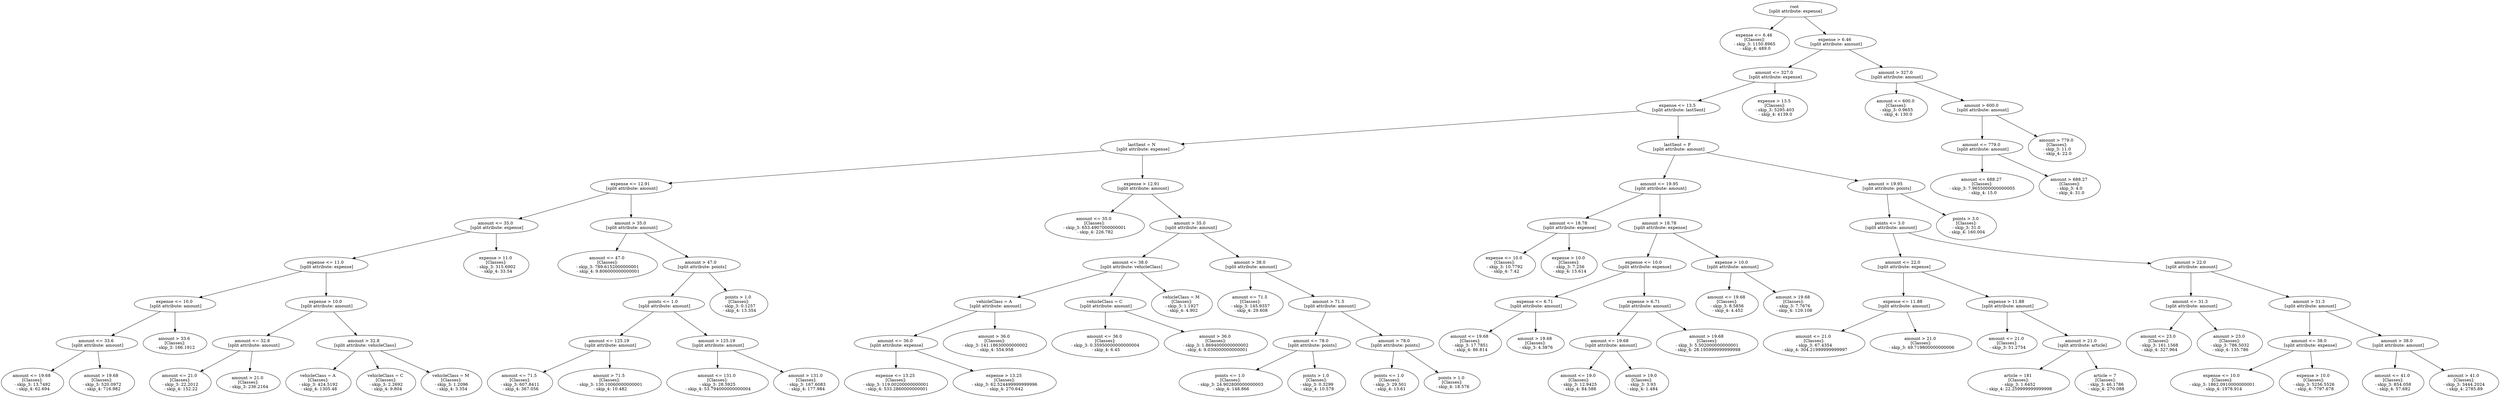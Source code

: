 // Road_Traffic_Fine_Management_Process-p_3-10
digraph "Road_Traffic_Fine_Management_Process-p_3-10" {
	"b1a2588a-57b8-43bb-b06b-5a12f43f2210" [label="root 
 [split attribute: expense]"]
	"407f1b3f-6cc0-47a8-b2f6-f3486c5fb41e" [label="expense <= 6.46 
 [Classes]: 
 - skip_3: 1150.8965 
 - skip_4: 489.0"]
	"b1a2588a-57b8-43bb-b06b-5a12f43f2210" -> "407f1b3f-6cc0-47a8-b2f6-f3486c5fb41e"
	"225818c1-c660-424c-ba60-d992446272d4" [label="expense > 6.46 
 [split attribute: amount]"]
	"b1a2588a-57b8-43bb-b06b-5a12f43f2210" -> "225818c1-c660-424c-ba60-d992446272d4"
	"9ec9b567-6261-4811-8c0b-fda47db2c863" [label="amount <= 327.0 
 [split attribute: expense]"]
	"225818c1-c660-424c-ba60-d992446272d4" -> "9ec9b567-6261-4811-8c0b-fda47db2c863"
	"d2e848a0-66bc-40eb-b3bf-7a425c346f67" [label="expense <= 13.5 
 [split attribute: lastSent]"]
	"9ec9b567-6261-4811-8c0b-fda47db2c863" -> "d2e848a0-66bc-40eb-b3bf-7a425c346f67"
	"b8787609-ddf1-48fe-97bf-50e4b508130d" [label="lastSent = N 
 [split attribute: expense]"]
	"d2e848a0-66bc-40eb-b3bf-7a425c346f67" -> "b8787609-ddf1-48fe-97bf-50e4b508130d"
	"de85f68e-8ee4-4a91-bc71-2b9a80437ac4" [label="expense <= 12.91 
 [split attribute: amount]"]
	"b8787609-ddf1-48fe-97bf-50e4b508130d" -> "de85f68e-8ee4-4a91-bc71-2b9a80437ac4"
	"83b48071-fcf5-4747-9f4d-088c8b776b70" [label="amount <= 35.0 
 [split attribute: expense]"]
	"de85f68e-8ee4-4a91-bc71-2b9a80437ac4" -> "83b48071-fcf5-4747-9f4d-088c8b776b70"
	"f65749aa-a139-4a97-8985-1e9a4fb787b9" [label="expense <= 11.0 
 [split attribute: expense]"]
	"83b48071-fcf5-4747-9f4d-088c8b776b70" -> "f65749aa-a139-4a97-8985-1e9a4fb787b9"
	"858de5de-d366-4432-8250-f81e0f53f187" [label="expense <= 10.0 
 [split attribute: amount]"]
	"f65749aa-a139-4a97-8985-1e9a4fb787b9" -> "858de5de-d366-4432-8250-f81e0f53f187"
	"61de3b3c-2bba-4990-bd99-27caf9c0466d" [label="amount <= 33.6 
 [split attribute: amount]"]
	"858de5de-d366-4432-8250-f81e0f53f187" -> "61de3b3c-2bba-4990-bd99-27caf9c0466d"
	"6264a2ef-8adb-4089-a012-13f316056ad7" [label="amount <= 19.68 
 [Classes]: 
 - skip_3: 13.7492 
 - skip_4: 62.694"]
	"61de3b3c-2bba-4990-bd99-27caf9c0466d" -> "6264a2ef-8adb-4089-a012-13f316056ad7"
	"c285fde9-17b6-451f-99e9-f55febb692a5" [label="amount > 19.68 
 [Classes]: 
 - skip_3: 520.0972 
 - skip_4: 716.982"]
	"61de3b3c-2bba-4990-bd99-27caf9c0466d" -> "c285fde9-17b6-451f-99e9-f55febb692a5"
	"53d60d81-0525-45ab-a1ec-e55b96203d52" [label="amount > 33.6 
 [Classes]: 
 - skip_3: 166.1912"]
	"858de5de-d366-4432-8250-f81e0f53f187" -> "53d60d81-0525-45ab-a1ec-e55b96203d52"
	"d2b514a0-c737-4090-afa6-e69094b1b4e1" [label="expense > 10.0 
 [split attribute: amount]"]
	"f65749aa-a139-4a97-8985-1e9a4fb787b9" -> "d2b514a0-c737-4090-afa6-e69094b1b4e1"
	"ab83dd88-cfe6-42a2-846c-e6627b4f13b9" [label="amount <= 32.8 
 [split attribute: amount]"]
	"d2b514a0-c737-4090-afa6-e69094b1b4e1" -> "ab83dd88-cfe6-42a2-846c-e6627b4f13b9"
	"4b0dc764-8d15-4eae-9994-ec06dbed2903" [label="amount <= 21.0 
 [Classes]: 
 - skip_3: 22.2012 
 - skip_4: 152.22"]
	"ab83dd88-cfe6-42a2-846c-e6627b4f13b9" -> "4b0dc764-8d15-4eae-9994-ec06dbed2903"
	"bafb0cb1-0d0f-4c92-9929-1fe7efafe320" [label="amount > 21.0 
 [Classes]: 
 - skip_3: 236.2164"]
	"ab83dd88-cfe6-42a2-846c-e6627b4f13b9" -> "bafb0cb1-0d0f-4c92-9929-1fe7efafe320"
	"44253834-8163-4e78-9e8e-9d54e9bebfaa" [label="amount > 32.8 
 [split attribute: vehicleClass]"]
	"d2b514a0-c737-4090-afa6-e69094b1b4e1" -> "44253834-8163-4e78-9e8e-9d54e9bebfaa"
	"2e654837-1368-4ce0-963b-69569d229f94" [label="vehicleClass = A 
 [Classes]: 
 - skip_3: 424.5192 
 - skip_4: 1305.48"]
	"44253834-8163-4e78-9e8e-9d54e9bebfaa" -> "2e654837-1368-4ce0-963b-69569d229f94"
	"c4e45b4e-c0c2-40f4-9a27-ff0656c8ad17" [label="vehicleClass = C 
 [Classes]: 
 - skip_3: 2.2692 
 - skip_4: 9.804"]
	"44253834-8163-4e78-9e8e-9d54e9bebfaa" -> "c4e45b4e-c0c2-40f4-9a27-ff0656c8ad17"
	"fc9effc1-880e-478c-9d82-e74cfe7de2ba" [label="vehicleClass = M 
 [Classes]: 
 - skip_3: 1.2096 
 - skip_4: 3.354"]
	"44253834-8163-4e78-9e8e-9d54e9bebfaa" -> "fc9effc1-880e-478c-9d82-e74cfe7de2ba"
	"9f56cd1a-215e-4f15-af16-499b81d830bb" [label="expense > 11.0 
 [Classes]: 
 - skip_3: 315.6902 
 - skip_4: 33.54"]
	"83b48071-fcf5-4747-9f4d-088c8b776b70" -> "9f56cd1a-215e-4f15-af16-499b81d830bb"
	"f635eb32-698b-435b-a468-46b260f73a67" [label="amount > 35.0 
 [split attribute: amount]"]
	"de85f68e-8ee4-4a91-bc71-2b9a80437ac4" -> "f635eb32-698b-435b-a468-46b260f73a67"
	"8afabe7c-7469-4c54-9e59-bbec6c8d3c12" [label="amount <= 47.0 
 [Classes]: 
 - skip_3: 789.6152000000001 
 - skip_4: 9.806000000000001"]
	"f635eb32-698b-435b-a468-46b260f73a67" -> "8afabe7c-7469-4c54-9e59-bbec6c8d3c12"
	"a69c1568-fe57-4c14-b821-f34b095f8432" [label="amount > 47.0 
 [split attribute: points]"]
	"f635eb32-698b-435b-a468-46b260f73a67" -> "a69c1568-fe57-4c14-b821-f34b095f8432"
	"16077d05-a333-4afc-9bdf-7c163f6be210" [label="points <= 1.0 
 [split attribute: amount]"]
	"a69c1568-fe57-4c14-b821-f34b095f8432" -> "16077d05-a333-4afc-9bdf-7c163f6be210"
	"8f289620-f0e7-46df-837c-0f059a4958f1" [label="amount <= 125.19 
 [split attribute: amount]"]
	"16077d05-a333-4afc-9bdf-7c163f6be210" -> "8f289620-f0e7-46df-837c-0f059a4958f1"
	"45de13c0-ce80-4a0e-b24d-1b889e895972" [label="amount <= 71.5 
 [Classes]: 
 - skip_3: 607.8411 
 - skip_4: 367.056"]
	"8f289620-f0e7-46df-837c-0f059a4958f1" -> "45de13c0-ce80-4a0e-b24d-1b889e895972"
	"6c44d42a-81c4-4cd9-b761-3293337f457c" [label="amount > 71.5 
 [Classes]: 
 - skip_3: 130.10060000000001 
 - skip_4: 10.482"]
	"8f289620-f0e7-46df-837c-0f059a4958f1" -> "6c44d42a-81c4-4cd9-b761-3293337f457c"
	"7e015e65-5b3e-49e1-b3e5-e4f7a1d01923" [label="amount > 125.19 
 [split attribute: amount]"]
	"16077d05-a333-4afc-9bdf-7c163f6be210" -> "7e015e65-5b3e-49e1-b3e5-e4f7a1d01923"
	"a1e876a3-5398-4503-8769-9c61afd07d90" [label="amount <= 131.0 
 [Classes]: 
 - skip_3: 28.5925 
 - skip_4: 53.794000000000004"]
	"7e015e65-5b3e-49e1-b3e5-e4f7a1d01923" -> "a1e876a3-5398-4503-8769-9c61afd07d90"
	"d679fd96-60c8-4aad-9dcc-b6d6b3f849d9" [label="amount > 131.0 
 [Classes]: 
 - skip_3: 167.6083 
 - skip_4: 177.984"]
	"7e015e65-5b3e-49e1-b3e5-e4f7a1d01923" -> "d679fd96-60c8-4aad-9dcc-b6d6b3f849d9"
	"98a1c58d-4042-422d-898a-f26b3ccde6f3" [label="points > 1.0 
 [Classes]: 
 - skip_3: 0.1257 
 - skip_4: 13.354"]
	"a69c1568-fe57-4c14-b821-f34b095f8432" -> "98a1c58d-4042-422d-898a-f26b3ccde6f3"
	"52c5547e-7ee8-4f67-830f-d5e5d7ab628b" [label="expense > 12.91 
 [split attribute: amount]"]
	"b8787609-ddf1-48fe-97bf-50e4b508130d" -> "52c5547e-7ee8-4f67-830f-d5e5d7ab628b"
	"f95e606b-245b-45ca-a3c9-07b1c2467add" [label="amount <= 35.0 
 [Classes]: 
 - skip_3: 653.4907000000001 
 - skip_4: 226.782"]
	"52c5547e-7ee8-4f67-830f-d5e5d7ab628b" -> "f95e606b-245b-45ca-a3c9-07b1c2467add"
	"d79a8549-482b-47ab-9fe9-ab147f372898" [label="amount > 35.0 
 [split attribute: amount]"]
	"52c5547e-7ee8-4f67-830f-d5e5d7ab628b" -> "d79a8549-482b-47ab-9fe9-ab147f372898"
	"e67d9e2d-1b60-499e-8406-12ec38ab462b" [label="amount <= 38.0 
 [split attribute: vehicleClass]"]
	"d79a8549-482b-47ab-9fe9-ab147f372898" -> "e67d9e2d-1b60-499e-8406-12ec38ab462b"
	"ac3512cf-5865-43fd-b370-f4b49167c50c" [label="vehicleClass = A 
 [split attribute: amount]"]
	"e67d9e2d-1b60-499e-8406-12ec38ab462b" -> "ac3512cf-5865-43fd-b370-f4b49167c50c"
	"4e83f664-3acc-4a8c-ab37-41da6bc671e7" [label="amount <= 36.0 
 [split attribute: expense]"]
	"ac3512cf-5865-43fd-b370-f4b49167c50c" -> "4e83f664-3acc-4a8c-ab37-41da6bc671e7"
	"f8c67e76-a60a-49c6-97c6-f516f611564e" [label="expense <= 13.25 
 [Classes]: 
 - skip_3: 119.00200000000001 
 - skip_4: 533.2860000000001"]
	"4e83f664-3acc-4a8c-ab37-41da6bc671e7" -> "f8c67e76-a60a-49c6-97c6-f516f611564e"
	"524cea92-e2ee-4458-a2e1-6a437dcce629" [label="expense > 13.25 
 [Classes]: 
 - skip_3: 62.524499999999996 
 - skip_4: 270.642"]
	"4e83f664-3acc-4a8c-ab37-41da6bc671e7" -> "524cea92-e2ee-4458-a2e1-6a437dcce629"
	"49800f9e-b6f9-4a76-9801-aab48ae4adb6" [label="amount > 36.0 
 [Classes]: 
 - skip_3: 141.18630000000002 
 - skip_4: 554.958"]
	"ac3512cf-5865-43fd-b370-f4b49167c50c" -> "49800f9e-b6f9-4a76-9801-aab48ae4adb6"
	"f5031d96-cc3b-432d-97f4-53646a648da5" [label="vehicleClass = C 
 [split attribute: amount]"]
	"e67d9e2d-1b60-499e-8406-12ec38ab462b" -> "f5031d96-cc3b-432d-97f4-53646a648da5"
	"16c2fae0-35b6-4f74-af4d-d99fa8faf0e0" [label="amount <= 36.0 
 [Classes]: 
 - skip_3: 0.35950000000000004 
 - skip_4: 6.45"]
	"f5031d96-cc3b-432d-97f4-53646a648da5" -> "16c2fae0-35b6-4f74-af4d-d99fa8faf0e0"
	"370f314b-9280-4caf-ae6b-97adbe43eca7" [label="amount > 36.0 
 [Classes]: 
 - skip_3: 1.8694000000000002 
 - skip_4: 9.030000000000001"]
	"f5031d96-cc3b-432d-97f4-53646a648da5" -> "370f314b-9280-4caf-ae6b-97adbe43eca7"
	"780a336c-ea9e-475b-a9e0-ae21bbd87c3e" [label="vehicleClass = M 
 [Classes]: 
 - skip_3: 1.1927 
 - skip_4: 4.902"]
	"e67d9e2d-1b60-499e-8406-12ec38ab462b" -> "780a336c-ea9e-475b-a9e0-ae21bbd87c3e"
	"632c106e-cc99-4b52-91ff-ad2779bb8bb1" [label="amount > 38.0 
 [split attribute: amount]"]
	"d79a8549-482b-47ab-9fe9-ab147f372898" -> "632c106e-cc99-4b52-91ff-ad2779bb8bb1"
	"6b4c415f-07e1-4fd4-9c2e-1a4792e76037" [label="amount <= 71.5 
 [Classes]: 
 - skip_3: 145.9357 
 - skip_4: 29.608"]
	"632c106e-cc99-4b52-91ff-ad2779bb8bb1" -> "6b4c415f-07e1-4fd4-9c2e-1a4792e76037"
	"4f3de1f9-69c1-4cf6-ae7b-35250ead510f" [label="amount > 71.5 
 [split attribute: amount]"]
	"632c106e-cc99-4b52-91ff-ad2779bb8bb1" -> "4f3de1f9-69c1-4cf6-ae7b-35250ead510f"
	"5d0a554b-7b5a-4e5d-9ac0-47df6ecafa76" [label="amount <= 78.0 
 [split attribute: points]"]
	"4f3de1f9-69c1-4cf6-ae7b-35250ead510f" -> "5d0a554b-7b5a-4e5d-9ac0-47df6ecafa76"
	"42d1a567-467e-4d4d-934a-b9ff5a999bbc" [label="points <= 1.0 
 [Classes]: 
 - skip_3: 24.902800000000003 
 - skip_4: 148.866"]
	"5d0a554b-7b5a-4e5d-9ac0-47df6ecafa76" -> "42d1a567-467e-4d4d-934a-b9ff5a999bbc"
	"a1300baa-311f-4c07-9203-bd817f624322" [label="points > 1.0 
 [Classes]: 
 - skip_3: 0.3299 
 - skip_4: 10.578"]
	"5d0a554b-7b5a-4e5d-9ac0-47df6ecafa76" -> "a1300baa-311f-4c07-9203-bd817f624322"
	"3eb17db7-2f65-4444-b49e-6425b4ebc207" [label="amount > 78.0 
 [split attribute: points]"]
	"4f3de1f9-69c1-4cf6-ae7b-35250ead510f" -> "3eb17db7-2f65-4444-b49e-6425b4ebc207"
	"d47c3b0f-8dcd-4a69-b837-1e91dbc98b4a" [label="points <= 1.0 
 [Classes]: 
 - skip_3: 29.501 
 - skip_4: 13.61"]
	"3eb17db7-2f65-4444-b49e-6425b4ebc207" -> "d47c3b0f-8dcd-4a69-b837-1e91dbc98b4a"
	"a2defc52-3562-4998-bc42-0621c6b97fd7" [label="points > 1.0 
 [Classes]: 
 - skip_4: 18.576"]
	"3eb17db7-2f65-4444-b49e-6425b4ebc207" -> "a2defc52-3562-4998-bc42-0621c6b97fd7"
	"83e4fd98-59ed-4607-93b3-89bb0bce716f" [label="lastSent = P 
 [split attribute: amount]"]
	"d2e848a0-66bc-40eb-b3bf-7a425c346f67" -> "83e4fd98-59ed-4607-93b3-89bb0bce716f"
	"3c5d86f3-9f9f-45f4-a153-561f82fa64ff" [label="amount <= 19.95 
 [split attribute: amount]"]
	"83e4fd98-59ed-4607-93b3-89bb0bce716f" -> "3c5d86f3-9f9f-45f4-a153-561f82fa64ff"
	"ef59537b-a131-492f-b40d-6976bce3a4ca" [label="amount <= 18.78 
 [split attribute: expense]"]
	"3c5d86f3-9f9f-45f4-a153-561f82fa64ff" -> "ef59537b-a131-492f-b40d-6976bce3a4ca"
	"c894c1e6-3121-42a4-ab01-86a95f6f1d33" [label="expense <= 10.0 
 [Classes]: 
 - skip_3: 10.7792 
 - skip_4: 7.42"]
	"ef59537b-a131-492f-b40d-6976bce3a4ca" -> "c894c1e6-3121-42a4-ab01-86a95f6f1d33"
	"90408be7-0924-4a29-a837-203a31853362" [label="expense > 10.0 
 [Classes]: 
 - skip_3: 7.256 
 - skip_4: 15.614"]
	"ef59537b-a131-492f-b40d-6976bce3a4ca" -> "90408be7-0924-4a29-a837-203a31853362"
	"95d5980a-cef2-4c35-9bac-8e72834e3f18" [label="amount > 18.78 
 [split attribute: expense]"]
	"3c5d86f3-9f9f-45f4-a153-561f82fa64ff" -> "95d5980a-cef2-4c35-9bac-8e72834e3f18"
	"06484532-d263-496e-9d1b-5a2320818fa9" [label="expense <= 10.0 
 [split attribute: expense]"]
	"95d5980a-cef2-4c35-9bac-8e72834e3f18" -> "06484532-d263-496e-9d1b-5a2320818fa9"
	"8f65be8e-7864-471d-8cde-a4d69d59c332" [label="expense <= 6.71 
 [split attribute: amount]"]
	"06484532-d263-496e-9d1b-5a2320818fa9" -> "8f65be8e-7864-471d-8cde-a4d69d59c332"
	"dc159c51-3fe3-4e5c-ae66-8f47102a5856" [label="amount <= 19.68 
 [Classes]: 
 - skip_3: 17.7851 
 - skip_4: 86.814"]
	"8f65be8e-7864-471d-8cde-a4d69d59c332" -> "dc159c51-3fe3-4e5c-ae66-8f47102a5856"
	"4ef75cca-9d3a-4e73-b183-52d6af10de92" [label="amount > 19.68 
 [Classes]: 
 - skip_3: 4.3876"]
	"8f65be8e-7864-471d-8cde-a4d69d59c332" -> "4ef75cca-9d3a-4e73-b183-52d6af10de92"
	"349ac6eb-20c1-4554-8b63-d12cf3ae373d" [label="expense > 6.71 
 [split attribute: amount]"]
	"06484532-d263-496e-9d1b-5a2320818fa9" -> "349ac6eb-20c1-4554-8b63-d12cf3ae373d"
	"5d643e2f-84cf-4886-9f34-b56e3b9b3a7f" [label="amount <= 19.68 
 [split attribute: amount]"]
	"349ac6eb-20c1-4554-8b63-d12cf3ae373d" -> "5d643e2f-84cf-4886-9f34-b56e3b9b3a7f"
	"5961933b-b4b5-47f8-9b92-72c8c55bb237" [label="amount <= 19.0 
 [Classes]: 
 - skip_3: 12.9425 
 - skip_4: 84.588"]
	"5d643e2f-84cf-4886-9f34-b56e3b9b3a7f" -> "5961933b-b4b5-47f8-9b92-72c8c55bb237"
	"56fa0e0d-8fd4-42e7-803d-bd8f46244a2d" [label="amount > 19.0 
 [Classes]: 
 - skip_3: 3.93 
 - skip_4: 1.484"]
	"5d643e2f-84cf-4886-9f34-b56e3b9b3a7f" -> "56fa0e0d-8fd4-42e7-803d-bd8f46244a2d"
	"0b8f8803-cf6e-441d-84ee-d4e6629200b8" [label="amount > 19.68 
 [Classes]: 
 - skip_3: 5.502000000000001 
 - skip_4: 28.195999999999998"]
	"349ac6eb-20c1-4554-8b63-d12cf3ae373d" -> "0b8f8803-cf6e-441d-84ee-d4e6629200b8"
	"d6b69698-ff31-4b46-8cba-12fb960cc0a9" [label="expense > 10.0 
 [split attribute: amount]"]
	"95d5980a-cef2-4c35-9bac-8e72834e3f18" -> "d6b69698-ff31-4b46-8cba-12fb960cc0a9"
	"bc4d9fc4-54e1-41cc-9a01-9ff1765cb40e" [label="amount <= 19.68 
 [Classes]: 
 - skip_3: 8.5856 
 - skip_4: 4.452"]
	"d6b69698-ff31-4b46-8cba-12fb960cc0a9" -> "bc4d9fc4-54e1-41cc-9a01-9ff1765cb40e"
	"dcf0dca4-0efe-4904-a3dc-00608f533493" [label="amount > 19.68 
 [Classes]: 
 - skip_3: 7.7676 
 - skip_4: 129.108"]
	"d6b69698-ff31-4b46-8cba-12fb960cc0a9" -> "dcf0dca4-0efe-4904-a3dc-00608f533493"
	"61670efa-4b04-4032-8a7a-4ce5f87bb9d6" [label="amount > 19.95 
 [split attribute: points]"]
	"83e4fd98-59ed-4607-93b3-89bb0bce716f" -> "61670efa-4b04-4032-8a7a-4ce5f87bb9d6"
	"953040d5-84ea-454b-83a3-e86fd5b6773b" [label="points <= 3.0 
 [split attribute: amount]"]
	"61670efa-4b04-4032-8a7a-4ce5f87bb9d6" -> "953040d5-84ea-454b-83a3-e86fd5b6773b"
	"53c7b01d-a2c3-4dc5-966d-b2822d3549be" [label="amount <= 22.0 
 [split attribute: expense]"]
	"953040d5-84ea-454b-83a3-e86fd5b6773b" -> "53c7b01d-a2c3-4dc5-966d-b2822d3549be"
	"75ae33a8-f376-4785-b3e6-7284e9278f83" [label="expense <= 11.88 
 [split attribute: amount]"]
	"53c7b01d-a2c3-4dc5-966d-b2822d3549be" -> "75ae33a8-f376-4785-b3e6-7284e9278f83"
	"5ed19345-dcf2-402a-8fbd-8d5d19816677" [label="amount <= 21.0 
 [Classes]: 
 - skip_3: 67.4354 
 - skip_4: 304.21999999999997"]
	"75ae33a8-f376-4785-b3e6-7284e9278f83" -> "5ed19345-dcf2-402a-8fbd-8d5d19816677"
	"66a77f34-3e0d-4938-9695-e433eb9f38c7" [label="amount > 21.0 
 [Classes]: 
 - skip_3: 49.719800000000006"]
	"75ae33a8-f376-4785-b3e6-7284e9278f83" -> "66a77f34-3e0d-4938-9695-e433eb9f38c7"
	"e5ff9183-9161-4f1a-9089-caa939f32798" [label="expense > 11.88 
 [split attribute: amount]"]
	"53c7b01d-a2c3-4dc5-966d-b2822d3549be" -> "e5ff9183-9161-4f1a-9089-caa939f32798"
	"7851a3af-8cd4-483b-8568-72149e01f3b4" [label="amount <= 21.0 
 [Classes]: 
 - skip_3: 51.2754"]
	"e5ff9183-9161-4f1a-9089-caa939f32798" -> "7851a3af-8cd4-483b-8568-72149e01f3b4"
	"8aedea49-9f1e-472b-8277-805e630fbd9b" [label="amount > 21.0 
 [split attribute: article]"]
	"e5ff9183-9161-4f1a-9089-caa939f32798" -> "8aedea49-9f1e-472b-8277-805e630fbd9b"
	"54f6ca70-6687-4909-9432-3656c44325da" [label="article = 181 
 [Classes]: 
 - skip_3: 1.6452 
 - skip_4: 22.259999999999998"]
	"8aedea49-9f1e-472b-8277-805e630fbd9b" -> "54f6ca70-6687-4909-9432-3656c44325da"
	"83eb717c-6349-4619-93e5-37af512bca4f" [label="article = 7 
 [Classes]: 
 - skip_3: 46.1786 
 - skip_4: 270.088"]
	"8aedea49-9f1e-472b-8277-805e630fbd9b" -> "83eb717c-6349-4619-93e5-37af512bca4f"
	"cd93934b-978d-4b2f-912c-4284d55bdbc6" [label="amount > 22.0 
 [split attribute: amount]"]
	"953040d5-84ea-454b-83a3-e86fd5b6773b" -> "cd93934b-978d-4b2f-912c-4284d55bdbc6"
	"77b5b5c4-4aff-4a74-81a6-6aadc19e804b" [label="amount <= 31.3 
 [split attribute: amount]"]
	"cd93934b-978d-4b2f-912c-4284d55bdbc6" -> "77b5b5c4-4aff-4a74-81a6-6aadc19e804b"
	"7d437ad7-e676-41bd-a234-2c69c060739b" [label="amount <= 23.0 
 [Classes]: 
 - skip_3: 161.1568 
 - skip_4: 327.964"]
	"77b5b5c4-4aff-4a74-81a6-6aadc19e804b" -> "7d437ad7-e676-41bd-a234-2c69c060739b"
	"7c16f368-9501-4293-a8f7-0ec5de12b673" [label="amount > 23.0 
 [Classes]: 
 - skip_3: 786.5032 
 - skip_4: 135.786"]
	"77b5b5c4-4aff-4a74-81a6-6aadc19e804b" -> "7c16f368-9501-4293-a8f7-0ec5de12b673"
	"ccc18b3e-3bdc-4e34-b8d4-8e08bdd20bd1" [label="amount > 31.3 
 [split attribute: amount]"]
	"cd93934b-978d-4b2f-912c-4284d55bdbc6" -> "ccc18b3e-3bdc-4e34-b8d4-8e08bdd20bd1"
	"cf1d7f60-686f-466b-be31-0d59862cfbf5" [label="amount <= 38.0 
 [split attribute: expense]"]
	"ccc18b3e-3bdc-4e34-b8d4-8e08bdd20bd1" -> "cf1d7f60-686f-466b-be31-0d59862cfbf5"
	"cfe8178c-b561-4258-aa79-5aa162abc5a1" [label="expense <= 10.0 
 [Classes]: 
 - skip_3: 1862.0910000000001 
 - skip_4: 1978.914"]
	"cf1d7f60-686f-466b-be31-0d59862cfbf5" -> "cfe8178c-b561-4258-aa79-5aa162abc5a1"
	"8464a7a4-e154-4700-a3a3-8915e2051bbc" [label="expense > 10.0 
 [Classes]: 
 - skip_3: 5256.5526 
 - skip_4: 7797.678"]
	"cf1d7f60-686f-466b-be31-0d59862cfbf5" -> "8464a7a4-e154-4700-a3a3-8915e2051bbc"
	"c0b91b41-1e86-4f76-a29c-1a1ac6946e2d" [label="amount > 38.0 
 [split attribute: amount]"]
	"ccc18b3e-3bdc-4e34-b8d4-8e08bdd20bd1" -> "c0b91b41-1e86-4f76-a29c-1a1ac6946e2d"
	"41126c35-cf1a-4940-8ba5-f31503668662" [label="amount <= 41.0 
 [Classes]: 
 - skip_3: 854.058 
 - skip_4: 57.682"]
	"c0b91b41-1e86-4f76-a29c-1a1ac6946e2d" -> "41126c35-cf1a-4940-8ba5-f31503668662"
	"1185eb92-f765-4ed7-aa9c-591ab8337617" [label="amount > 41.0 
 [Classes]: 
 - skip_3: 3444.2024 
 - skip_4: 2785.89"]
	"c0b91b41-1e86-4f76-a29c-1a1ac6946e2d" -> "1185eb92-f765-4ed7-aa9c-591ab8337617"
	"1f4a398b-ab60-45b8-b878-18517ffa6ae4" [label="points > 3.0 
 [Classes]: 
 - skip_3: 31.0 
 - skip_4: 160.004"]
	"61670efa-4b04-4032-8a7a-4ce5f87bb9d6" -> "1f4a398b-ab60-45b8-b878-18517ffa6ae4"
	"0cbc9d75-9563-49ce-90f9-85253f121552" [label="expense > 13.5 
 [Classes]: 
 - skip_3: 5295.403 
 - skip_4: 4139.0"]
	"9ec9b567-6261-4811-8c0b-fda47db2c863" -> "0cbc9d75-9563-49ce-90f9-85253f121552"
	"f38c454c-63fe-47d8-8bdc-9f5a13795f4e" [label="amount > 327.0 
 [split attribute: amount]"]
	"225818c1-c660-424c-ba60-d992446272d4" -> "f38c454c-63fe-47d8-8bdc-9f5a13795f4e"
	"8a41d9e3-cfaa-4e86-8ee8-c335119f85a3" [label="amount <= 600.0 
 [Classes]: 
 - skip_3: 0.9655 
 - skip_4: 130.0"]
	"f38c454c-63fe-47d8-8bdc-9f5a13795f4e" -> "8a41d9e3-cfaa-4e86-8ee8-c335119f85a3"
	"ca4f9ae8-89d6-4e16-96b9-9e0c55a52671" [label="amount > 600.0 
 [split attribute: amount]"]
	"f38c454c-63fe-47d8-8bdc-9f5a13795f4e" -> "ca4f9ae8-89d6-4e16-96b9-9e0c55a52671"
	"e8c8ae9f-59ac-423d-ae75-4e8ff2124b15" [label="amount <= 779.0 
 [split attribute: amount]"]
	"ca4f9ae8-89d6-4e16-96b9-9e0c55a52671" -> "e8c8ae9f-59ac-423d-ae75-4e8ff2124b15"
	"79b60a7c-233d-4b2b-83f7-dcda19ce9fa5" [label="amount <= 688.27 
 [Classes]: 
 - skip_3: 7.9655000000000005 
 - skip_4: 15.0"]
	"e8c8ae9f-59ac-423d-ae75-4e8ff2124b15" -> "79b60a7c-233d-4b2b-83f7-dcda19ce9fa5"
	"609c4187-05d0-4294-b466-0ea6610d059a" [label="amount > 688.27 
 [Classes]: 
 - skip_3: 4.0 
 - skip_4: 31.0"]
	"e8c8ae9f-59ac-423d-ae75-4e8ff2124b15" -> "609c4187-05d0-4294-b466-0ea6610d059a"
	"adc31f77-3f63-4d63-b151-8a277dd0204f" [label="amount > 779.0 
 [Classes]: 
 - skip_3: 11.0 
 - skip_4: 22.0"]
	"ca4f9ae8-89d6-4e16-96b9-9e0c55a52671" -> "adc31f77-3f63-4d63-b151-8a277dd0204f"
}
